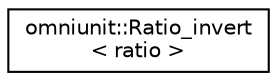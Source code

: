 digraph "Graphical Class Hierarchy"
{
  edge [fontname="Helvetica",fontsize="10",labelfontname="Helvetica",labelfontsize="10"];
  node [fontname="Helvetica",fontsize="10",shape=record];
  rankdir="LR";
  Node0 [label="omniunit::Ratio_invert\l\< ratio \>",height=0.2,width=0.4,color="black", fillcolor="white", style="filled",URL="$structomniunit_1_1Ratio__invert.html"];
}
